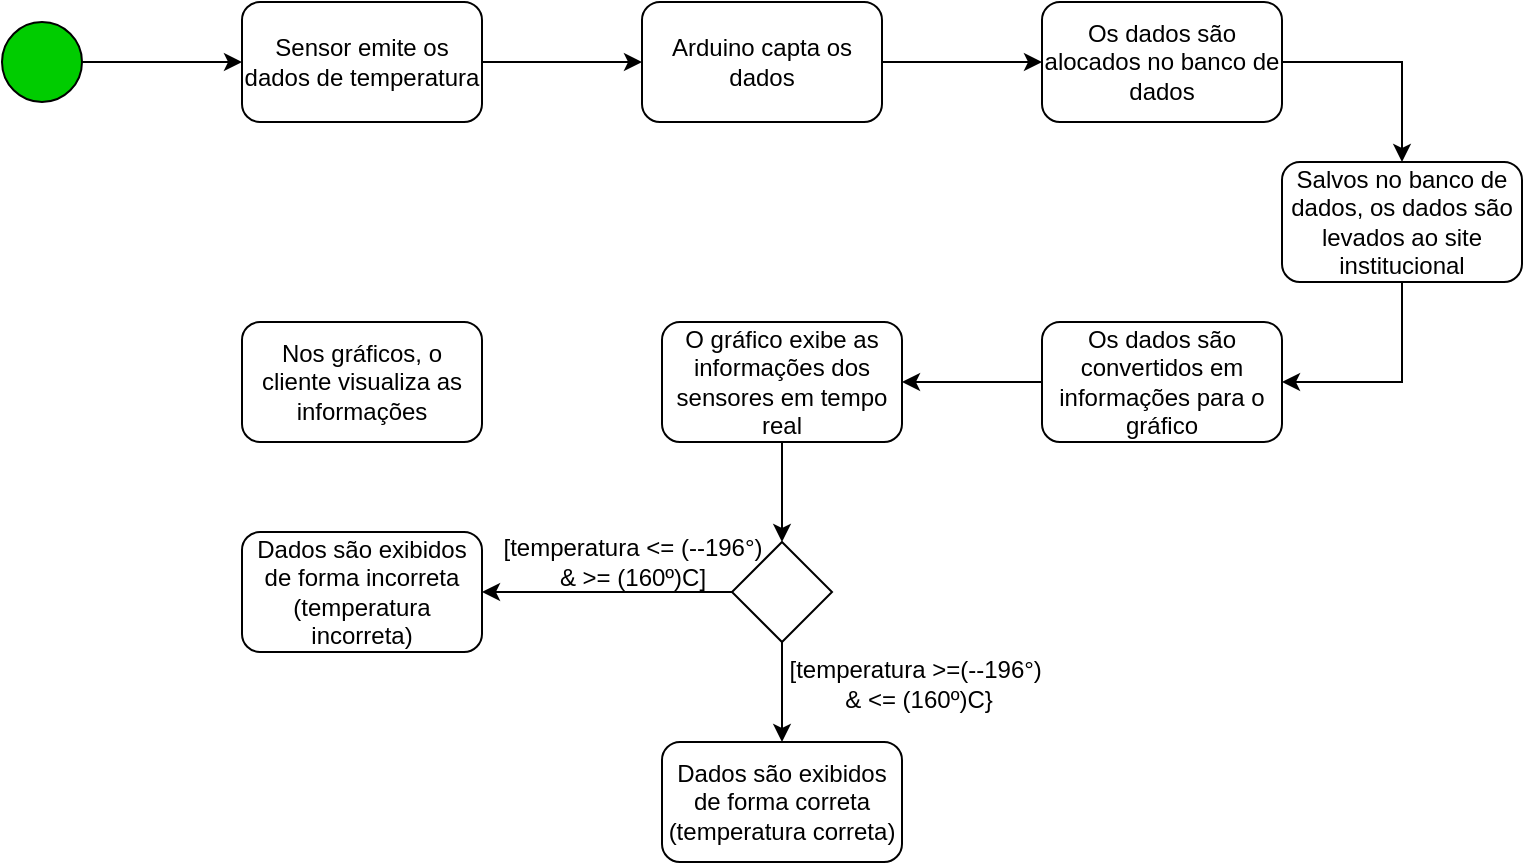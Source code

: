 <mxfile version="13.7.0" type="device"><diagram id="zBOJXpoDIhcIcP8r9s3Q" name="Page-1"><mxGraphModel dx="1108" dy="482" grid="1" gridSize="10" guides="1" tooltips="1" connect="1" arrows="1" fold="1" page="1" pageScale="1" pageWidth="827" pageHeight="1169" math="0" shadow="0"><root><mxCell id="WYyPREpksw2sMAs_kHhy-0"/><mxCell id="WYyPREpksw2sMAs_kHhy-1" parent="WYyPREpksw2sMAs_kHhy-0"/><mxCell id="8t4znac3QPKXBYGtO5-P-5" style="edgeStyle=orthogonalEdgeStyle;rounded=0;orthogonalLoop=1;jettySize=auto;html=1;entryX=0;entryY=0.5;entryDx=0;entryDy=0;" parent="WYyPREpksw2sMAs_kHhy-1" source="Z0STUESUuWHCgH5ni60M-1" target="8t4znac3QPKXBYGtO5-P-1" edge="1"><mxGeometry relative="1" as="geometry"/></mxCell><mxCell id="Z0STUESUuWHCgH5ni60M-1" value="Arduino capta os dados" style="rounded=1;whiteSpace=wrap;html=1;" parent="WYyPREpksw2sMAs_kHhy-1" vertex="1"><mxGeometry x="360" y="30" width="120" height="60" as="geometry"/></mxCell><mxCell id="Z0STUESUuWHCgH5ni60M-3" value="Nos gráficos, o cliente visualiza as informações" style="rounded=1;whiteSpace=wrap;html=1;" parent="WYyPREpksw2sMAs_kHhy-1" vertex="1"><mxGeometry x="160" y="190" width="120" height="60" as="geometry"/></mxCell><mxCell id="8t4znac3QPKXBYGtO5-P-13" style="edgeStyle=orthogonalEdgeStyle;rounded=0;orthogonalLoop=1;jettySize=auto;html=1;entryX=0.5;entryY=0;entryDx=0;entryDy=0;" parent="WYyPREpksw2sMAs_kHhy-1" source="Z0STUESUuWHCgH5ni60M-5" target="8t4znac3QPKXBYGtO5-P-12" edge="1"><mxGeometry relative="1" as="geometry"/></mxCell><mxCell id="Z0STUESUuWHCgH5ni60M-5" value="O gráfico exibe as informações dos sensores em tempo real" style="rounded=1;whiteSpace=wrap;html=1;" parent="WYyPREpksw2sMAs_kHhy-1" vertex="1"><mxGeometry x="370" y="190" width="120" height="60" as="geometry"/></mxCell><mxCell id="8t4znac3QPKXBYGtO5-P-8" style="edgeStyle=orthogonalEdgeStyle;rounded=0;orthogonalLoop=1;jettySize=auto;html=1;entryX=1;entryY=0.5;entryDx=0;entryDy=0;" parent="WYyPREpksw2sMAs_kHhy-1" source="Z0STUESUuWHCgH5ni60M-7" target="Z0STUESUuWHCgH5ni60M-5" edge="1"><mxGeometry relative="1" as="geometry"/></mxCell><mxCell id="Z0STUESUuWHCgH5ni60M-7" value="Os dados são convertidos em informações para o gráfico" style="rounded=1;whiteSpace=wrap;html=1;" parent="WYyPREpksw2sMAs_kHhy-1" vertex="1"><mxGeometry x="560" y="190" width="120" height="60" as="geometry"/></mxCell><mxCell id="Z0STUESUuWHCgH5ni60M-8" style="edgeStyle=orthogonalEdgeStyle;rounded=0;orthogonalLoop=1;jettySize=auto;html=1;entryX=0;entryY=0.5;entryDx=0;entryDy=0;" parent="WYyPREpksw2sMAs_kHhy-1" source="Z0STUESUuWHCgH5ni60M-9" target="Z0STUESUuWHCgH5ni60M-11" edge="1"><mxGeometry relative="1" as="geometry"/></mxCell><mxCell id="Z0STUESUuWHCgH5ni60M-9" value="" style="ellipse;whiteSpace=wrap;html=1;aspect=fixed;fillColor=#00CC00;" parent="WYyPREpksw2sMAs_kHhy-1" vertex="1"><mxGeometry x="40" y="40" width="40" height="40" as="geometry"/></mxCell><mxCell id="8t4znac3QPKXBYGtO5-P-4" style="edgeStyle=orthogonalEdgeStyle;rounded=0;orthogonalLoop=1;jettySize=auto;html=1;entryX=0;entryY=0.5;entryDx=0;entryDy=0;" parent="WYyPREpksw2sMAs_kHhy-1" source="Z0STUESUuWHCgH5ni60M-11" target="Z0STUESUuWHCgH5ni60M-1" edge="1"><mxGeometry relative="1" as="geometry"/></mxCell><mxCell id="Z0STUESUuWHCgH5ni60M-11" value="Sensor emite os dados de temperatura" style="rounded=1;whiteSpace=wrap;html=1;" parent="WYyPREpksw2sMAs_kHhy-1" vertex="1"><mxGeometry x="160" y="30" width="120" height="60" as="geometry"/></mxCell><mxCell id="8t4znac3QPKXBYGtO5-P-6" style="edgeStyle=orthogonalEdgeStyle;rounded=0;orthogonalLoop=1;jettySize=auto;html=1;entryX=0.5;entryY=0;entryDx=0;entryDy=0;" parent="WYyPREpksw2sMAs_kHhy-1" source="8t4znac3QPKXBYGtO5-P-1" target="8t4znac3QPKXBYGtO5-P-2" edge="1"><mxGeometry relative="1" as="geometry"><Array as="points"><mxPoint x="740" y="60"/></Array></mxGeometry></mxCell><mxCell id="8t4znac3QPKXBYGtO5-P-1" value="Os dados são alocados no banco de dados" style="rounded=1;whiteSpace=wrap;html=1;" parent="WYyPREpksw2sMAs_kHhy-1" vertex="1"><mxGeometry x="560" y="30" width="120" height="60" as="geometry"/></mxCell><mxCell id="8t4znac3QPKXBYGtO5-P-7" style="edgeStyle=orthogonalEdgeStyle;rounded=0;orthogonalLoop=1;jettySize=auto;html=1;entryX=1;entryY=0.5;entryDx=0;entryDy=0;" parent="WYyPREpksw2sMAs_kHhy-1" source="8t4znac3QPKXBYGtO5-P-2" target="Z0STUESUuWHCgH5ni60M-7" edge="1"><mxGeometry relative="1" as="geometry"/></mxCell><mxCell id="8t4znac3QPKXBYGtO5-P-2" value="Salvos no banco de dados, os dados são levados ao site institucional" style="rounded=1;whiteSpace=wrap;html=1;" parent="WYyPREpksw2sMAs_kHhy-1" vertex="1"><mxGeometry x="680" y="110" width="120" height="60" as="geometry"/></mxCell><mxCell id="8t4znac3QPKXBYGtO5-P-16" style="edgeStyle=orthogonalEdgeStyle;rounded=0;orthogonalLoop=1;jettySize=auto;html=1;entryX=1;entryY=0.5;entryDx=0;entryDy=0;" parent="WYyPREpksw2sMAs_kHhy-1" source="8t4znac3QPKXBYGtO5-P-12" target="8t4znac3QPKXBYGtO5-P-14" edge="1"><mxGeometry relative="1" as="geometry"/></mxCell><mxCell id="8t4znac3QPKXBYGtO5-P-17" style="edgeStyle=orthogonalEdgeStyle;rounded=0;orthogonalLoop=1;jettySize=auto;html=1;" parent="WYyPREpksw2sMAs_kHhy-1" source="8t4znac3QPKXBYGtO5-P-12" target="8t4znac3QPKXBYGtO5-P-15" edge="1"><mxGeometry relative="1" as="geometry"/></mxCell><mxCell id="8t4znac3QPKXBYGtO5-P-12" value="" style="rhombus;whiteSpace=wrap;html=1;" parent="WYyPREpksw2sMAs_kHhy-1" vertex="1"><mxGeometry x="405" y="300" width="50" height="50" as="geometry"/></mxCell><mxCell id="8t4znac3QPKXBYGtO5-P-14" value="Dados são exibidos de forma incorreta (temperatura incorreta)" style="rounded=1;whiteSpace=wrap;html=1;" parent="WYyPREpksw2sMAs_kHhy-1" vertex="1"><mxGeometry x="160" y="295" width="120" height="60" as="geometry"/></mxCell><mxCell id="8t4znac3QPKXBYGtO5-P-15" value="Dados são exibidos de forma correta (temperatura correta)" style="rounded=1;whiteSpace=wrap;html=1;" parent="WYyPREpksw2sMAs_kHhy-1" vertex="1"><mxGeometry x="370" y="400" width="120" height="60" as="geometry"/></mxCell><mxCell id="8t4znac3QPKXBYGtO5-P-19" value="[temperatura &amp;lt;= (&lt;span&gt;-&lt;/span&gt;-196°&lt;span&gt;) &lt;br&gt;&amp;amp; &amp;gt;= (&lt;/span&gt;160º&lt;span&gt;)C&lt;/span&gt;]" style="text;html=1;align=center;verticalAlign=middle;resizable=0;points=[];autosize=1;" parent="WYyPREpksw2sMAs_kHhy-1" vertex="1"><mxGeometry x="280" y="295" width="150" height="30" as="geometry"/></mxCell><mxCell id="8t4znac3QPKXBYGtO5-P-20" value="[temperatura &amp;gt;=(--196°)&amp;nbsp;&lt;br&gt;&amp;amp; &amp;lt;= (160º)C}" style="text;html=1;align=center;verticalAlign=middle;resizable=0;points=[];autosize=1;" parent="WYyPREpksw2sMAs_kHhy-1" vertex="1"><mxGeometry x="423" y="356" width="150" height="30" as="geometry"/></mxCell></root></mxGraphModel></diagram></mxfile>
